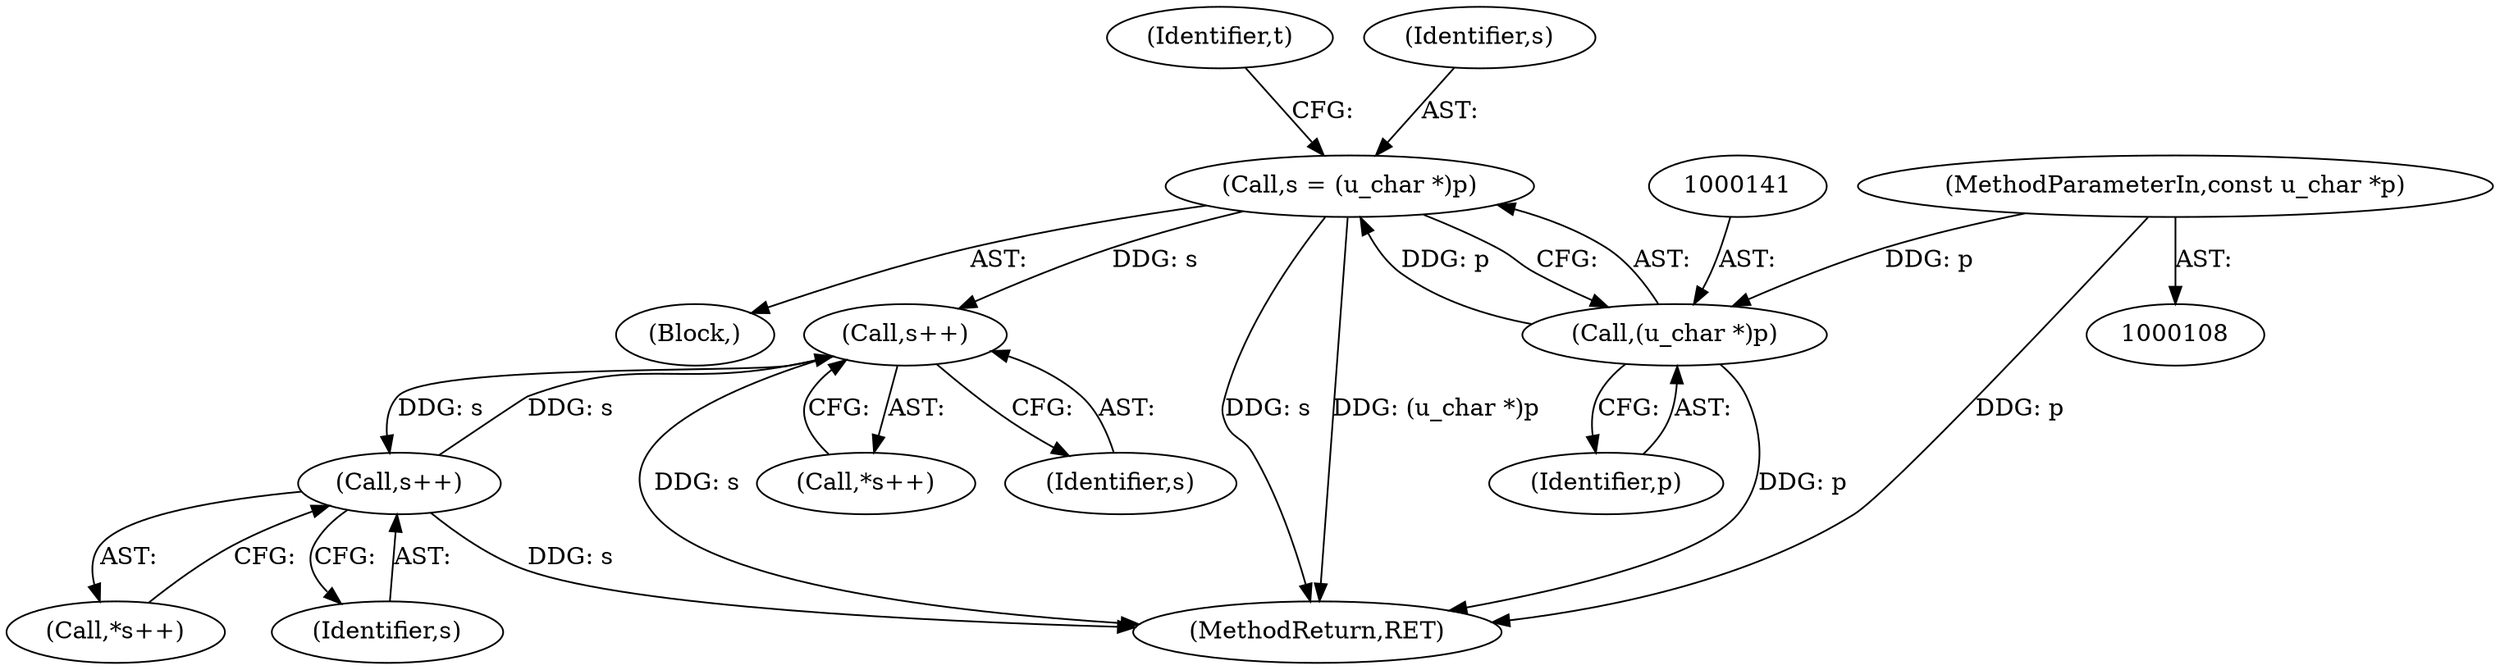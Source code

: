 digraph "1_tcpdump_0f95d441e4b5d7512cc5c326c8668a120e048eda@pointer" {
"1000159" [label="(Call,s++)"];
"1000177" [label="(Call,s++)"];
"1000159" [label="(Call,s++)"];
"1000138" [label="(Call,s = (u_char *)p)"];
"1000140" [label="(Call,(u_char *)p)"];
"1000110" [label="(MethodParameterIn,const u_char *p)"];
"1000176" [label="(Call,*s++)"];
"1000301" [label="(MethodReturn,RET)"];
"1000177" [label="(Call,s++)"];
"1000145" [label="(Identifier,t)"];
"1000142" [label="(Identifier,p)"];
"1000159" [label="(Call,s++)"];
"1000138" [label="(Call,s = (u_char *)p)"];
"1000140" [label="(Call,(u_char *)p)"];
"1000110" [label="(MethodParameterIn,const u_char *p)"];
"1000160" [label="(Identifier,s)"];
"1000178" [label="(Identifier,s)"];
"1000158" [label="(Call,*s++)"];
"1000139" [label="(Identifier,s)"];
"1000137" [label="(Block,)"];
"1000159" -> "1000158"  [label="AST: "];
"1000159" -> "1000160"  [label="CFG: "];
"1000160" -> "1000159"  [label="AST: "];
"1000158" -> "1000159"  [label="CFG: "];
"1000159" -> "1000301"  [label="DDG: s"];
"1000177" -> "1000159"  [label="DDG: s"];
"1000138" -> "1000159"  [label="DDG: s"];
"1000159" -> "1000177"  [label="DDG: s"];
"1000177" -> "1000176"  [label="AST: "];
"1000177" -> "1000178"  [label="CFG: "];
"1000178" -> "1000177"  [label="AST: "];
"1000176" -> "1000177"  [label="CFG: "];
"1000177" -> "1000301"  [label="DDG: s"];
"1000138" -> "1000137"  [label="AST: "];
"1000138" -> "1000140"  [label="CFG: "];
"1000139" -> "1000138"  [label="AST: "];
"1000140" -> "1000138"  [label="AST: "];
"1000145" -> "1000138"  [label="CFG: "];
"1000138" -> "1000301"  [label="DDG: s"];
"1000138" -> "1000301"  [label="DDG: (u_char *)p"];
"1000140" -> "1000138"  [label="DDG: p"];
"1000140" -> "1000142"  [label="CFG: "];
"1000141" -> "1000140"  [label="AST: "];
"1000142" -> "1000140"  [label="AST: "];
"1000140" -> "1000301"  [label="DDG: p"];
"1000110" -> "1000140"  [label="DDG: p"];
"1000110" -> "1000108"  [label="AST: "];
"1000110" -> "1000301"  [label="DDG: p"];
}
